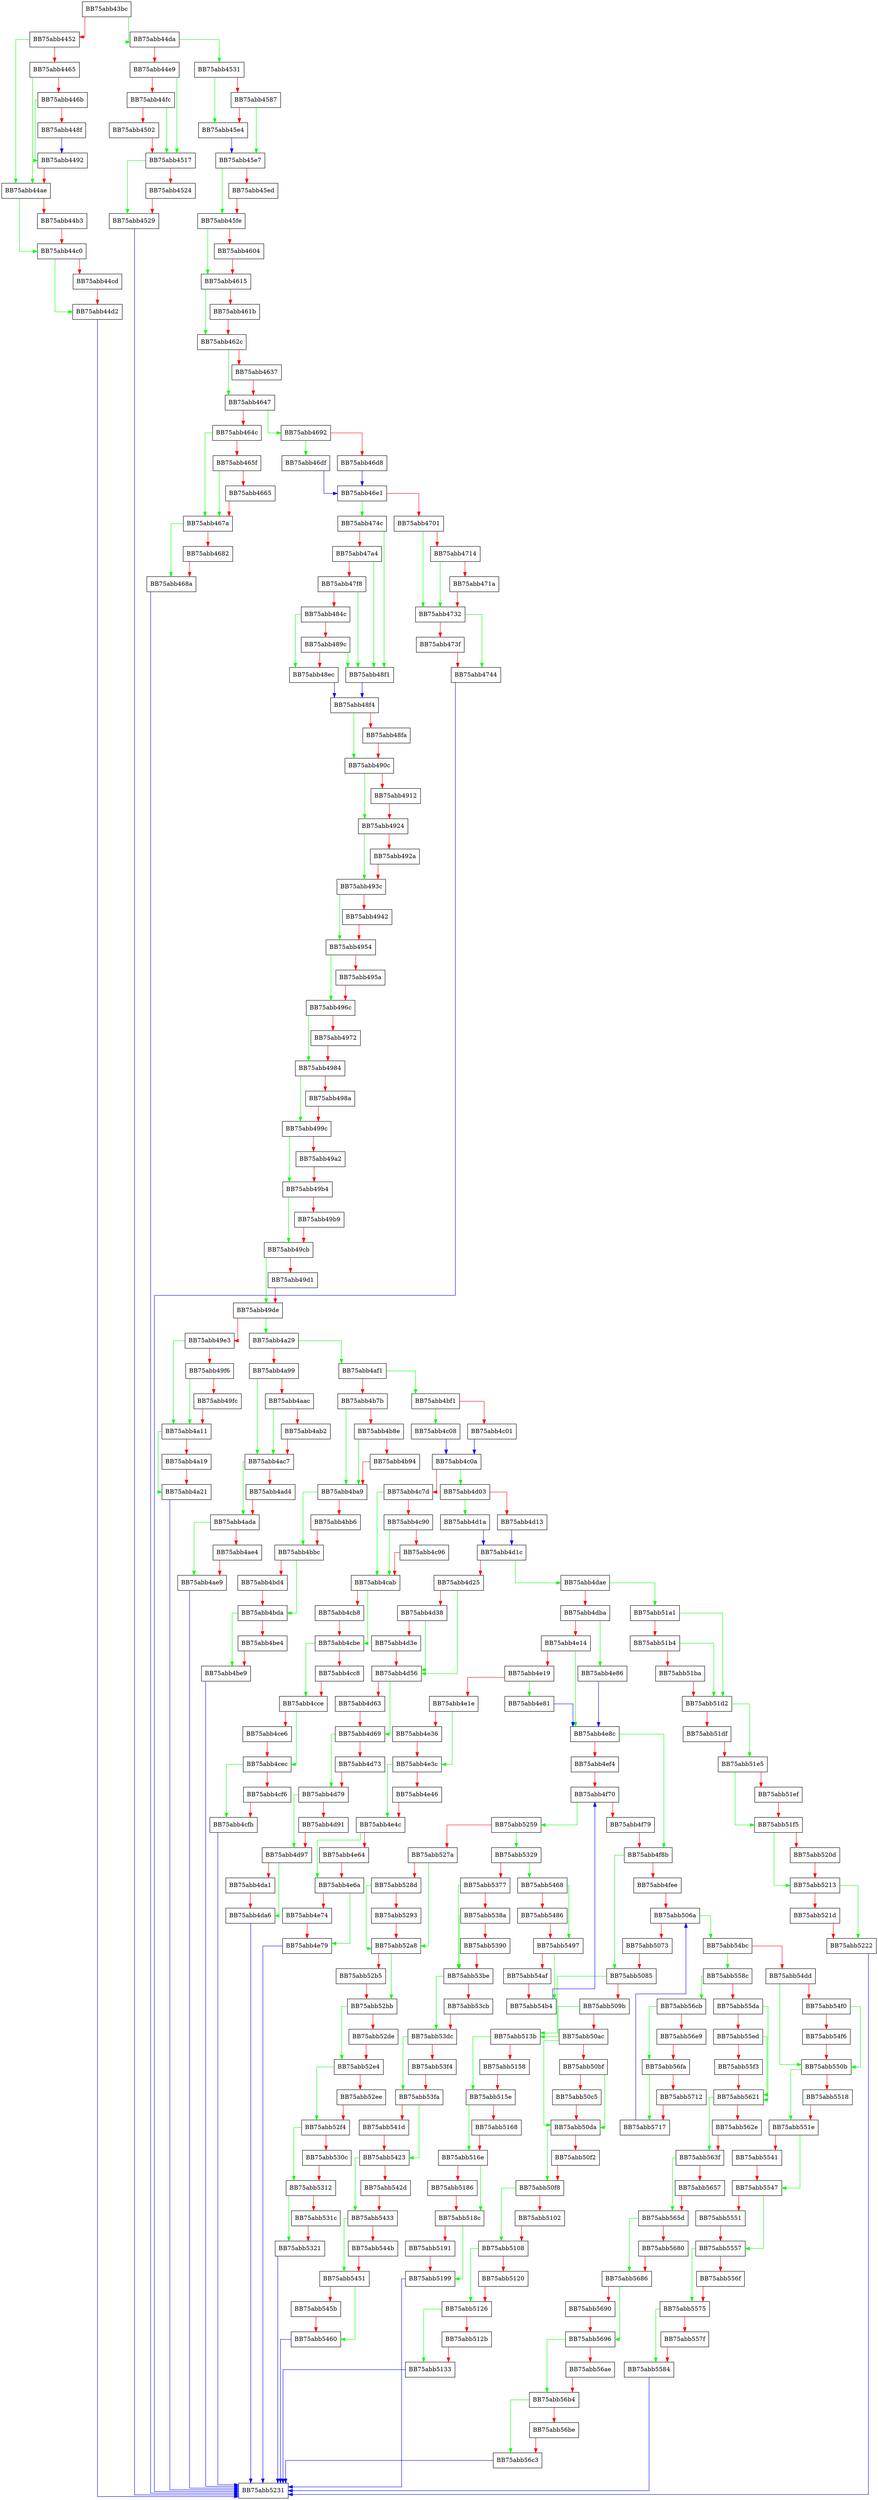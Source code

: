 digraph FromJSON {
  node [shape="box"];
  graph [splines=ortho];
  BB75abb43bc -> BB75abb44da [color="green"];
  BB75abb43bc -> BB75abb4452 [color="red"];
  BB75abb4452 -> BB75abb44ae [color="green"];
  BB75abb4452 -> BB75abb4465 [color="red"];
  BB75abb4465 -> BB75abb44ae [color="green"];
  BB75abb4465 -> BB75abb446b [color="red"];
  BB75abb446b -> BB75abb4492 [color="green"];
  BB75abb446b -> BB75abb448f [color="red"];
  BB75abb448f -> BB75abb4492 [color="blue"];
  BB75abb4492 -> BB75abb44ae [color="red"];
  BB75abb44ae -> BB75abb44c0 [color="green"];
  BB75abb44ae -> BB75abb44b3 [color="red"];
  BB75abb44b3 -> BB75abb44c0 [color="red"];
  BB75abb44c0 -> BB75abb44d2 [color="green"];
  BB75abb44c0 -> BB75abb44cd [color="red"];
  BB75abb44cd -> BB75abb44d2 [color="red"];
  BB75abb44d2 -> BB75abb5231 [color="blue"];
  BB75abb44da -> BB75abb4531 [color="green"];
  BB75abb44da -> BB75abb44e9 [color="red"];
  BB75abb44e9 -> BB75abb4517 [color="green"];
  BB75abb44e9 -> BB75abb44fc [color="red"];
  BB75abb44fc -> BB75abb4517 [color="green"];
  BB75abb44fc -> BB75abb4502 [color="red"];
  BB75abb4502 -> BB75abb4517 [color="red"];
  BB75abb4517 -> BB75abb4529 [color="green"];
  BB75abb4517 -> BB75abb4524 [color="red"];
  BB75abb4524 -> BB75abb4529 [color="red"];
  BB75abb4529 -> BB75abb5231 [color="blue"];
  BB75abb4531 -> BB75abb45e4 [color="green"];
  BB75abb4531 -> BB75abb4587 [color="red"];
  BB75abb4587 -> BB75abb45e7 [color="green"];
  BB75abb4587 -> BB75abb45e4 [color="red"];
  BB75abb45e4 -> BB75abb45e7 [color="blue"];
  BB75abb45e7 -> BB75abb45fe [color="green"];
  BB75abb45e7 -> BB75abb45ed [color="red"];
  BB75abb45ed -> BB75abb45fe [color="red"];
  BB75abb45fe -> BB75abb4615 [color="green"];
  BB75abb45fe -> BB75abb4604 [color="red"];
  BB75abb4604 -> BB75abb4615 [color="red"];
  BB75abb4615 -> BB75abb462c [color="green"];
  BB75abb4615 -> BB75abb461b [color="red"];
  BB75abb461b -> BB75abb462c [color="red"];
  BB75abb462c -> BB75abb4647 [color="green"];
  BB75abb462c -> BB75abb4637 [color="red"];
  BB75abb4637 -> BB75abb4647 [color="red"];
  BB75abb4647 -> BB75abb4692 [color="green"];
  BB75abb4647 -> BB75abb464c [color="red"];
  BB75abb464c -> BB75abb467a [color="green"];
  BB75abb464c -> BB75abb465f [color="red"];
  BB75abb465f -> BB75abb467a [color="green"];
  BB75abb465f -> BB75abb4665 [color="red"];
  BB75abb4665 -> BB75abb467a [color="red"];
  BB75abb467a -> BB75abb468a [color="green"];
  BB75abb467a -> BB75abb4682 [color="red"];
  BB75abb4682 -> BB75abb468a [color="red"];
  BB75abb468a -> BB75abb5231 [color="blue"];
  BB75abb4692 -> BB75abb46df [color="green"];
  BB75abb4692 -> BB75abb46d8 [color="red"];
  BB75abb46d8 -> BB75abb46e1 [color="blue"];
  BB75abb46df -> BB75abb46e1 [color="blue"];
  BB75abb46e1 -> BB75abb474c [color="green"];
  BB75abb46e1 -> BB75abb4701 [color="red"];
  BB75abb4701 -> BB75abb4732 [color="green"];
  BB75abb4701 -> BB75abb4714 [color="red"];
  BB75abb4714 -> BB75abb4732 [color="green"];
  BB75abb4714 -> BB75abb471a [color="red"];
  BB75abb471a -> BB75abb4732 [color="red"];
  BB75abb4732 -> BB75abb4744 [color="green"];
  BB75abb4732 -> BB75abb473f [color="red"];
  BB75abb473f -> BB75abb4744 [color="red"];
  BB75abb4744 -> BB75abb5231 [color="blue"];
  BB75abb474c -> BB75abb48f1 [color="green"];
  BB75abb474c -> BB75abb47a4 [color="red"];
  BB75abb47a4 -> BB75abb48f1 [color="green"];
  BB75abb47a4 -> BB75abb47f8 [color="red"];
  BB75abb47f8 -> BB75abb48f1 [color="green"];
  BB75abb47f8 -> BB75abb484c [color="red"];
  BB75abb484c -> BB75abb48ec [color="green"];
  BB75abb484c -> BB75abb489c [color="red"];
  BB75abb489c -> BB75abb48f1 [color="green"];
  BB75abb489c -> BB75abb48ec [color="red"];
  BB75abb48ec -> BB75abb48f4 [color="blue"];
  BB75abb48f1 -> BB75abb48f4 [color="blue"];
  BB75abb48f4 -> BB75abb490c [color="green"];
  BB75abb48f4 -> BB75abb48fa [color="red"];
  BB75abb48fa -> BB75abb490c [color="red"];
  BB75abb490c -> BB75abb4924 [color="green"];
  BB75abb490c -> BB75abb4912 [color="red"];
  BB75abb4912 -> BB75abb4924 [color="red"];
  BB75abb4924 -> BB75abb493c [color="green"];
  BB75abb4924 -> BB75abb492a [color="red"];
  BB75abb492a -> BB75abb493c [color="red"];
  BB75abb493c -> BB75abb4954 [color="green"];
  BB75abb493c -> BB75abb4942 [color="red"];
  BB75abb4942 -> BB75abb4954 [color="red"];
  BB75abb4954 -> BB75abb496c [color="green"];
  BB75abb4954 -> BB75abb495a [color="red"];
  BB75abb495a -> BB75abb496c [color="red"];
  BB75abb496c -> BB75abb4984 [color="green"];
  BB75abb496c -> BB75abb4972 [color="red"];
  BB75abb4972 -> BB75abb4984 [color="red"];
  BB75abb4984 -> BB75abb499c [color="green"];
  BB75abb4984 -> BB75abb498a [color="red"];
  BB75abb498a -> BB75abb499c [color="red"];
  BB75abb499c -> BB75abb49b4 [color="green"];
  BB75abb499c -> BB75abb49a2 [color="red"];
  BB75abb49a2 -> BB75abb49b4 [color="red"];
  BB75abb49b4 -> BB75abb49cb [color="green"];
  BB75abb49b4 -> BB75abb49b9 [color="red"];
  BB75abb49b9 -> BB75abb49cb [color="red"];
  BB75abb49cb -> BB75abb49de [color="green"];
  BB75abb49cb -> BB75abb49d1 [color="red"];
  BB75abb49d1 -> BB75abb49de [color="red"];
  BB75abb49de -> BB75abb4a29 [color="green"];
  BB75abb49de -> BB75abb49e3 [color="red"];
  BB75abb49e3 -> BB75abb4a11 [color="green"];
  BB75abb49e3 -> BB75abb49f6 [color="red"];
  BB75abb49f6 -> BB75abb4a11 [color="green"];
  BB75abb49f6 -> BB75abb49fc [color="red"];
  BB75abb49fc -> BB75abb4a11 [color="red"];
  BB75abb4a11 -> BB75abb4a21 [color="green"];
  BB75abb4a11 -> BB75abb4a19 [color="red"];
  BB75abb4a19 -> BB75abb4a21 [color="red"];
  BB75abb4a21 -> BB75abb5231 [color="blue"];
  BB75abb4a29 -> BB75abb4af1 [color="green"];
  BB75abb4a29 -> BB75abb4a99 [color="red"];
  BB75abb4a99 -> BB75abb4ac7 [color="green"];
  BB75abb4a99 -> BB75abb4aac [color="red"];
  BB75abb4aac -> BB75abb4ac7 [color="green"];
  BB75abb4aac -> BB75abb4ab2 [color="red"];
  BB75abb4ab2 -> BB75abb4ac7 [color="red"];
  BB75abb4ac7 -> BB75abb4ada [color="green"];
  BB75abb4ac7 -> BB75abb4ad4 [color="red"];
  BB75abb4ad4 -> BB75abb4ada [color="red"];
  BB75abb4ada -> BB75abb4ae9 [color="green"];
  BB75abb4ada -> BB75abb4ae4 [color="red"];
  BB75abb4ae4 -> BB75abb4ae9 [color="red"];
  BB75abb4ae9 -> BB75abb5231 [color="blue"];
  BB75abb4af1 -> BB75abb4bf1 [color="green"];
  BB75abb4af1 -> BB75abb4b7b [color="red"];
  BB75abb4b7b -> BB75abb4ba9 [color="green"];
  BB75abb4b7b -> BB75abb4b8e [color="red"];
  BB75abb4b8e -> BB75abb4ba9 [color="green"];
  BB75abb4b8e -> BB75abb4b94 [color="red"];
  BB75abb4b94 -> BB75abb4ba9 [color="red"];
  BB75abb4ba9 -> BB75abb4bbc [color="green"];
  BB75abb4ba9 -> BB75abb4bb6 [color="red"];
  BB75abb4bb6 -> BB75abb4bbc [color="red"];
  BB75abb4bbc -> BB75abb4bda [color="green"];
  BB75abb4bbc -> BB75abb4bd4 [color="red"];
  BB75abb4bd4 -> BB75abb4bda [color="red"];
  BB75abb4bda -> BB75abb4be9 [color="green"];
  BB75abb4bda -> BB75abb4be4 [color="red"];
  BB75abb4be4 -> BB75abb4be9 [color="red"];
  BB75abb4be9 -> BB75abb5231 [color="blue"];
  BB75abb4bf1 -> BB75abb4c08 [color="green"];
  BB75abb4bf1 -> BB75abb4c01 [color="red"];
  BB75abb4c01 -> BB75abb4c0a [color="blue"];
  BB75abb4c08 -> BB75abb4c0a [color="blue"];
  BB75abb4c0a -> BB75abb4d03 [color="green"];
  BB75abb4c0a -> BB75abb4c7d [color="red"];
  BB75abb4c7d -> BB75abb4cab [color="green"];
  BB75abb4c7d -> BB75abb4c90 [color="red"];
  BB75abb4c90 -> BB75abb4cab [color="green"];
  BB75abb4c90 -> BB75abb4c96 [color="red"];
  BB75abb4c96 -> BB75abb4cab [color="red"];
  BB75abb4cab -> BB75abb4cbe [color="green"];
  BB75abb4cab -> BB75abb4cb8 [color="red"];
  BB75abb4cb8 -> BB75abb4cbe [color="red"];
  BB75abb4cbe -> BB75abb4cce [color="green"];
  BB75abb4cbe -> BB75abb4cc8 [color="red"];
  BB75abb4cc8 -> BB75abb4cce [color="red"];
  BB75abb4cce -> BB75abb4cec [color="green"];
  BB75abb4cce -> BB75abb4ce6 [color="red"];
  BB75abb4ce6 -> BB75abb4cec [color="red"];
  BB75abb4cec -> BB75abb4cfb [color="green"];
  BB75abb4cec -> BB75abb4cf6 [color="red"];
  BB75abb4cf6 -> BB75abb4cfb [color="red"];
  BB75abb4cfb -> BB75abb5231 [color="blue"];
  BB75abb4d03 -> BB75abb4d1a [color="green"];
  BB75abb4d03 -> BB75abb4d13 [color="red"];
  BB75abb4d13 -> BB75abb4d1c [color="blue"];
  BB75abb4d1a -> BB75abb4d1c [color="blue"];
  BB75abb4d1c -> BB75abb4dae [color="green"];
  BB75abb4d1c -> BB75abb4d25 [color="red"];
  BB75abb4d25 -> BB75abb4d56 [color="green"];
  BB75abb4d25 -> BB75abb4d38 [color="red"];
  BB75abb4d38 -> BB75abb4d56 [color="green"];
  BB75abb4d38 -> BB75abb4d3e [color="red"];
  BB75abb4d3e -> BB75abb4d56 [color="red"];
  BB75abb4d56 -> BB75abb4d69 [color="green"];
  BB75abb4d56 -> BB75abb4d63 [color="red"];
  BB75abb4d63 -> BB75abb4d69 [color="red"];
  BB75abb4d69 -> BB75abb4d79 [color="green"];
  BB75abb4d69 -> BB75abb4d73 [color="red"];
  BB75abb4d73 -> BB75abb4d79 [color="red"];
  BB75abb4d79 -> BB75abb4d97 [color="green"];
  BB75abb4d79 -> BB75abb4d91 [color="red"];
  BB75abb4d91 -> BB75abb4d97 [color="red"];
  BB75abb4d97 -> BB75abb4da6 [color="green"];
  BB75abb4d97 -> BB75abb4da1 [color="red"];
  BB75abb4da1 -> BB75abb4da6 [color="red"];
  BB75abb4da6 -> BB75abb5231 [color="blue"];
  BB75abb4dae -> BB75abb51a1 [color="green"];
  BB75abb4dae -> BB75abb4dba [color="red"];
  BB75abb4dba -> BB75abb4e86 [color="green"];
  BB75abb4dba -> BB75abb4e14 [color="red"];
  BB75abb4e14 -> BB75abb4e8c [color="green"];
  BB75abb4e14 -> BB75abb4e19 [color="red"];
  BB75abb4e19 -> BB75abb4e81 [color="green"];
  BB75abb4e19 -> BB75abb4e1e [color="red"];
  BB75abb4e1e -> BB75abb4e3c [color="green"];
  BB75abb4e1e -> BB75abb4e36 [color="red"];
  BB75abb4e36 -> BB75abb4e3c [color="red"];
  BB75abb4e3c -> BB75abb4e4c [color="green"];
  BB75abb4e3c -> BB75abb4e46 [color="red"];
  BB75abb4e46 -> BB75abb4e4c [color="red"];
  BB75abb4e4c -> BB75abb4e6a [color="green"];
  BB75abb4e4c -> BB75abb4e64 [color="red"];
  BB75abb4e64 -> BB75abb4e6a [color="red"];
  BB75abb4e6a -> BB75abb4e79 [color="green"];
  BB75abb4e6a -> BB75abb4e74 [color="red"];
  BB75abb4e74 -> BB75abb4e79 [color="red"];
  BB75abb4e79 -> BB75abb5231 [color="blue"];
  BB75abb4e81 -> BB75abb4e8c [color="blue"];
  BB75abb4e86 -> BB75abb4e8c [color="blue"];
  BB75abb4e8c -> BB75abb4f8b [color="green"];
  BB75abb4e8c -> BB75abb4ef4 [color="red"];
  BB75abb4ef4 -> BB75abb4f70 [color="red"];
  BB75abb4f70 -> BB75abb5259 [color="green"];
  BB75abb4f70 -> BB75abb4f79 [color="red"];
  BB75abb4f79 -> BB75abb4f8b [color="red"];
  BB75abb4f8b -> BB75abb5085 [color="green"];
  BB75abb4f8b -> BB75abb4fee [color="red"];
  BB75abb4fee -> BB75abb506a [color="red"];
  BB75abb506a -> BB75abb54bc [color="green"];
  BB75abb506a -> BB75abb5073 [color="red"];
  BB75abb5073 -> BB75abb5085 [color="red"];
  BB75abb5085 -> BB75abb513b [color="green"];
  BB75abb5085 -> BB75abb509b [color="red"];
  BB75abb509b -> BB75abb513b [color="green"];
  BB75abb509b -> BB75abb50ac [color="red"];
  BB75abb50ac -> BB75abb50da [color="green"];
  BB75abb50ac -> BB75abb50bf [color="red"];
  BB75abb50bf -> BB75abb50da [color="green"];
  BB75abb50bf -> BB75abb50c5 [color="red"];
  BB75abb50c5 -> BB75abb50da [color="red"];
  BB75abb50da -> BB75abb50f8 [color="green"];
  BB75abb50da -> BB75abb50f2 [color="red"];
  BB75abb50f2 -> BB75abb50f8 [color="red"];
  BB75abb50f8 -> BB75abb5108 [color="green"];
  BB75abb50f8 -> BB75abb5102 [color="red"];
  BB75abb5102 -> BB75abb5108 [color="red"];
  BB75abb5108 -> BB75abb5126 [color="green"];
  BB75abb5108 -> BB75abb5120 [color="red"];
  BB75abb5120 -> BB75abb5126 [color="red"];
  BB75abb5126 -> BB75abb5133 [color="green"];
  BB75abb5126 -> BB75abb512b [color="red"];
  BB75abb512b -> BB75abb5133 [color="red"];
  BB75abb5133 -> BB75abb5231 [color="blue"];
  BB75abb513b -> BB75abb515e [color="green"];
  BB75abb513b -> BB75abb5158 [color="red"];
  BB75abb5158 -> BB75abb515e [color="red"];
  BB75abb515e -> BB75abb516e [color="green"];
  BB75abb515e -> BB75abb5168 [color="red"];
  BB75abb5168 -> BB75abb516e [color="red"];
  BB75abb516e -> BB75abb518c [color="green"];
  BB75abb516e -> BB75abb5186 [color="red"];
  BB75abb5186 -> BB75abb518c [color="red"];
  BB75abb518c -> BB75abb5199 [color="green"];
  BB75abb518c -> BB75abb5191 [color="red"];
  BB75abb5191 -> BB75abb5199 [color="red"];
  BB75abb5199 -> BB75abb5231 [color="blue"];
  BB75abb51a1 -> BB75abb51d2 [color="green"];
  BB75abb51a1 -> BB75abb51b4 [color="red"];
  BB75abb51b4 -> BB75abb51d2 [color="green"];
  BB75abb51b4 -> BB75abb51ba [color="red"];
  BB75abb51ba -> BB75abb51d2 [color="red"];
  BB75abb51d2 -> BB75abb51e5 [color="green"];
  BB75abb51d2 -> BB75abb51df [color="red"];
  BB75abb51df -> BB75abb51e5 [color="red"];
  BB75abb51e5 -> BB75abb51f5 [color="green"];
  BB75abb51e5 -> BB75abb51ef [color="red"];
  BB75abb51ef -> BB75abb51f5 [color="red"];
  BB75abb51f5 -> BB75abb5213 [color="green"];
  BB75abb51f5 -> BB75abb520d [color="red"];
  BB75abb520d -> BB75abb5213 [color="red"];
  BB75abb5213 -> BB75abb5222 [color="green"];
  BB75abb5213 -> BB75abb521d [color="red"];
  BB75abb521d -> BB75abb5222 [color="red"];
  BB75abb5222 -> BB75abb5231 [color="blue"];
  BB75abb5259 -> BB75abb5329 [color="green"];
  BB75abb5259 -> BB75abb527a [color="red"];
  BB75abb527a -> BB75abb52a8 [color="green"];
  BB75abb527a -> BB75abb528d [color="red"];
  BB75abb528d -> BB75abb52a8 [color="green"];
  BB75abb528d -> BB75abb5293 [color="red"];
  BB75abb5293 -> BB75abb52a8 [color="red"];
  BB75abb52a8 -> BB75abb52bb [color="green"];
  BB75abb52a8 -> BB75abb52b5 [color="red"];
  BB75abb52b5 -> BB75abb52bb [color="red"];
  BB75abb52bb -> BB75abb52e4 [color="green"];
  BB75abb52bb -> BB75abb52de [color="red"];
  BB75abb52de -> BB75abb52e4 [color="red"];
  BB75abb52e4 -> BB75abb52f4 [color="green"];
  BB75abb52e4 -> BB75abb52ee [color="red"];
  BB75abb52ee -> BB75abb52f4 [color="red"];
  BB75abb52f4 -> BB75abb5312 [color="green"];
  BB75abb52f4 -> BB75abb530c [color="red"];
  BB75abb530c -> BB75abb5312 [color="red"];
  BB75abb5312 -> BB75abb5321 [color="green"];
  BB75abb5312 -> BB75abb531c [color="red"];
  BB75abb531c -> BB75abb5321 [color="red"];
  BB75abb5321 -> BB75abb5231 [color="blue"];
  BB75abb5329 -> BB75abb5468 [color="green"];
  BB75abb5329 -> BB75abb5377 [color="red"];
  BB75abb5377 -> BB75abb53be [color="green"];
  BB75abb5377 -> BB75abb538a [color="red"];
  BB75abb538a -> BB75abb53be [color="green"];
  BB75abb538a -> BB75abb5390 [color="red"];
  BB75abb5390 -> BB75abb53be [color="red"];
  BB75abb53be -> BB75abb53dc [color="green"];
  BB75abb53be -> BB75abb53cb [color="red"];
  BB75abb53cb -> BB75abb53dc [color="red"];
  BB75abb53dc -> BB75abb53fa [color="green"];
  BB75abb53dc -> BB75abb53f4 [color="red"];
  BB75abb53f4 -> BB75abb53fa [color="red"];
  BB75abb53fa -> BB75abb5423 [color="green"];
  BB75abb53fa -> BB75abb541d [color="red"];
  BB75abb541d -> BB75abb5423 [color="red"];
  BB75abb5423 -> BB75abb5433 [color="green"];
  BB75abb5423 -> BB75abb542d [color="red"];
  BB75abb542d -> BB75abb5433 [color="red"];
  BB75abb5433 -> BB75abb5451 [color="green"];
  BB75abb5433 -> BB75abb544b [color="red"];
  BB75abb544b -> BB75abb5451 [color="red"];
  BB75abb5451 -> BB75abb5460 [color="green"];
  BB75abb5451 -> BB75abb545b [color="red"];
  BB75abb545b -> BB75abb5460 [color="red"];
  BB75abb5460 -> BB75abb5231 [color="blue"];
  BB75abb5468 -> BB75abb5497 [color="green"];
  BB75abb5468 -> BB75abb5486 [color="red"];
  BB75abb5486 -> BB75abb5497 [color="red"];
  BB75abb5497 -> BB75abb54b4 [color="green"];
  BB75abb5497 -> BB75abb54af [color="red"];
  BB75abb54af -> BB75abb54b4 [color="red"];
  BB75abb54b4 -> BB75abb4f70 [color="blue"];
  BB75abb54bc -> BB75abb558c [color="green"];
  BB75abb54bc -> BB75abb54dd [color="red"];
  BB75abb54dd -> BB75abb550b [color="green"];
  BB75abb54dd -> BB75abb54f0 [color="red"];
  BB75abb54f0 -> BB75abb550b [color="green"];
  BB75abb54f0 -> BB75abb54f6 [color="red"];
  BB75abb54f6 -> BB75abb550b [color="red"];
  BB75abb550b -> BB75abb551e [color="green"];
  BB75abb550b -> BB75abb5518 [color="red"];
  BB75abb5518 -> BB75abb551e [color="red"];
  BB75abb551e -> BB75abb5547 [color="green"];
  BB75abb551e -> BB75abb5541 [color="red"];
  BB75abb5541 -> BB75abb5547 [color="red"];
  BB75abb5547 -> BB75abb5557 [color="green"];
  BB75abb5547 -> BB75abb5551 [color="red"];
  BB75abb5551 -> BB75abb5557 [color="red"];
  BB75abb5557 -> BB75abb5575 [color="green"];
  BB75abb5557 -> BB75abb556f [color="red"];
  BB75abb556f -> BB75abb5575 [color="red"];
  BB75abb5575 -> BB75abb5584 [color="green"];
  BB75abb5575 -> BB75abb557f [color="red"];
  BB75abb557f -> BB75abb5584 [color="red"];
  BB75abb5584 -> BB75abb5231 [color="blue"];
  BB75abb558c -> BB75abb56cb [color="green"];
  BB75abb558c -> BB75abb55da [color="red"];
  BB75abb55da -> BB75abb5621 [color="green"];
  BB75abb55da -> BB75abb55ed [color="red"];
  BB75abb55ed -> BB75abb5621 [color="green"];
  BB75abb55ed -> BB75abb55f3 [color="red"];
  BB75abb55f3 -> BB75abb5621 [color="red"];
  BB75abb5621 -> BB75abb563f [color="green"];
  BB75abb5621 -> BB75abb562e [color="red"];
  BB75abb562e -> BB75abb563f [color="red"];
  BB75abb563f -> BB75abb565d [color="green"];
  BB75abb563f -> BB75abb5657 [color="red"];
  BB75abb5657 -> BB75abb565d [color="red"];
  BB75abb565d -> BB75abb5686 [color="green"];
  BB75abb565d -> BB75abb5680 [color="red"];
  BB75abb5680 -> BB75abb5686 [color="red"];
  BB75abb5686 -> BB75abb5696 [color="green"];
  BB75abb5686 -> BB75abb5690 [color="red"];
  BB75abb5690 -> BB75abb5696 [color="red"];
  BB75abb5696 -> BB75abb56b4 [color="green"];
  BB75abb5696 -> BB75abb56ae [color="red"];
  BB75abb56ae -> BB75abb56b4 [color="red"];
  BB75abb56b4 -> BB75abb56c3 [color="green"];
  BB75abb56b4 -> BB75abb56be [color="red"];
  BB75abb56be -> BB75abb56c3 [color="red"];
  BB75abb56c3 -> BB75abb5231 [color="blue"];
  BB75abb56cb -> BB75abb56fa [color="green"];
  BB75abb56cb -> BB75abb56e9 [color="red"];
  BB75abb56e9 -> BB75abb56fa [color="red"];
  BB75abb56fa -> BB75abb5717 [color="green"];
  BB75abb56fa -> BB75abb5712 [color="red"];
  BB75abb5712 -> BB75abb5717 [color="red"];
  BB75abb5717 -> BB75abb506a [color="blue"];
}